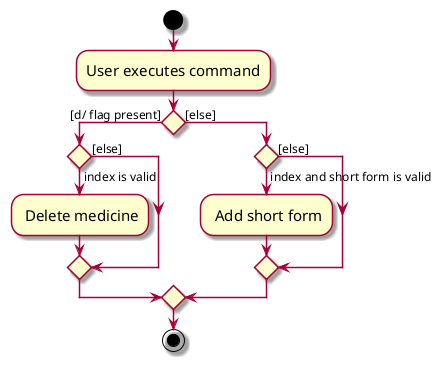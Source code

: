 @startuml
skin rose
skinparam ActivityFontSize 15
skinparam ArrowFontSize 12
start
:User executes command;

'Since the beta syntax does not support placing the condition outside the
'diamond we place it as the true branch instead.

if () then ([d/ flag present])
    if () then (index is valid)
        : Delete medicine;
    else ([else])
    endif
else ([else])
    if () then (index and short form is valid)
    : Add short form;
    else ([else])
    endif
endif
stop
@enduml

